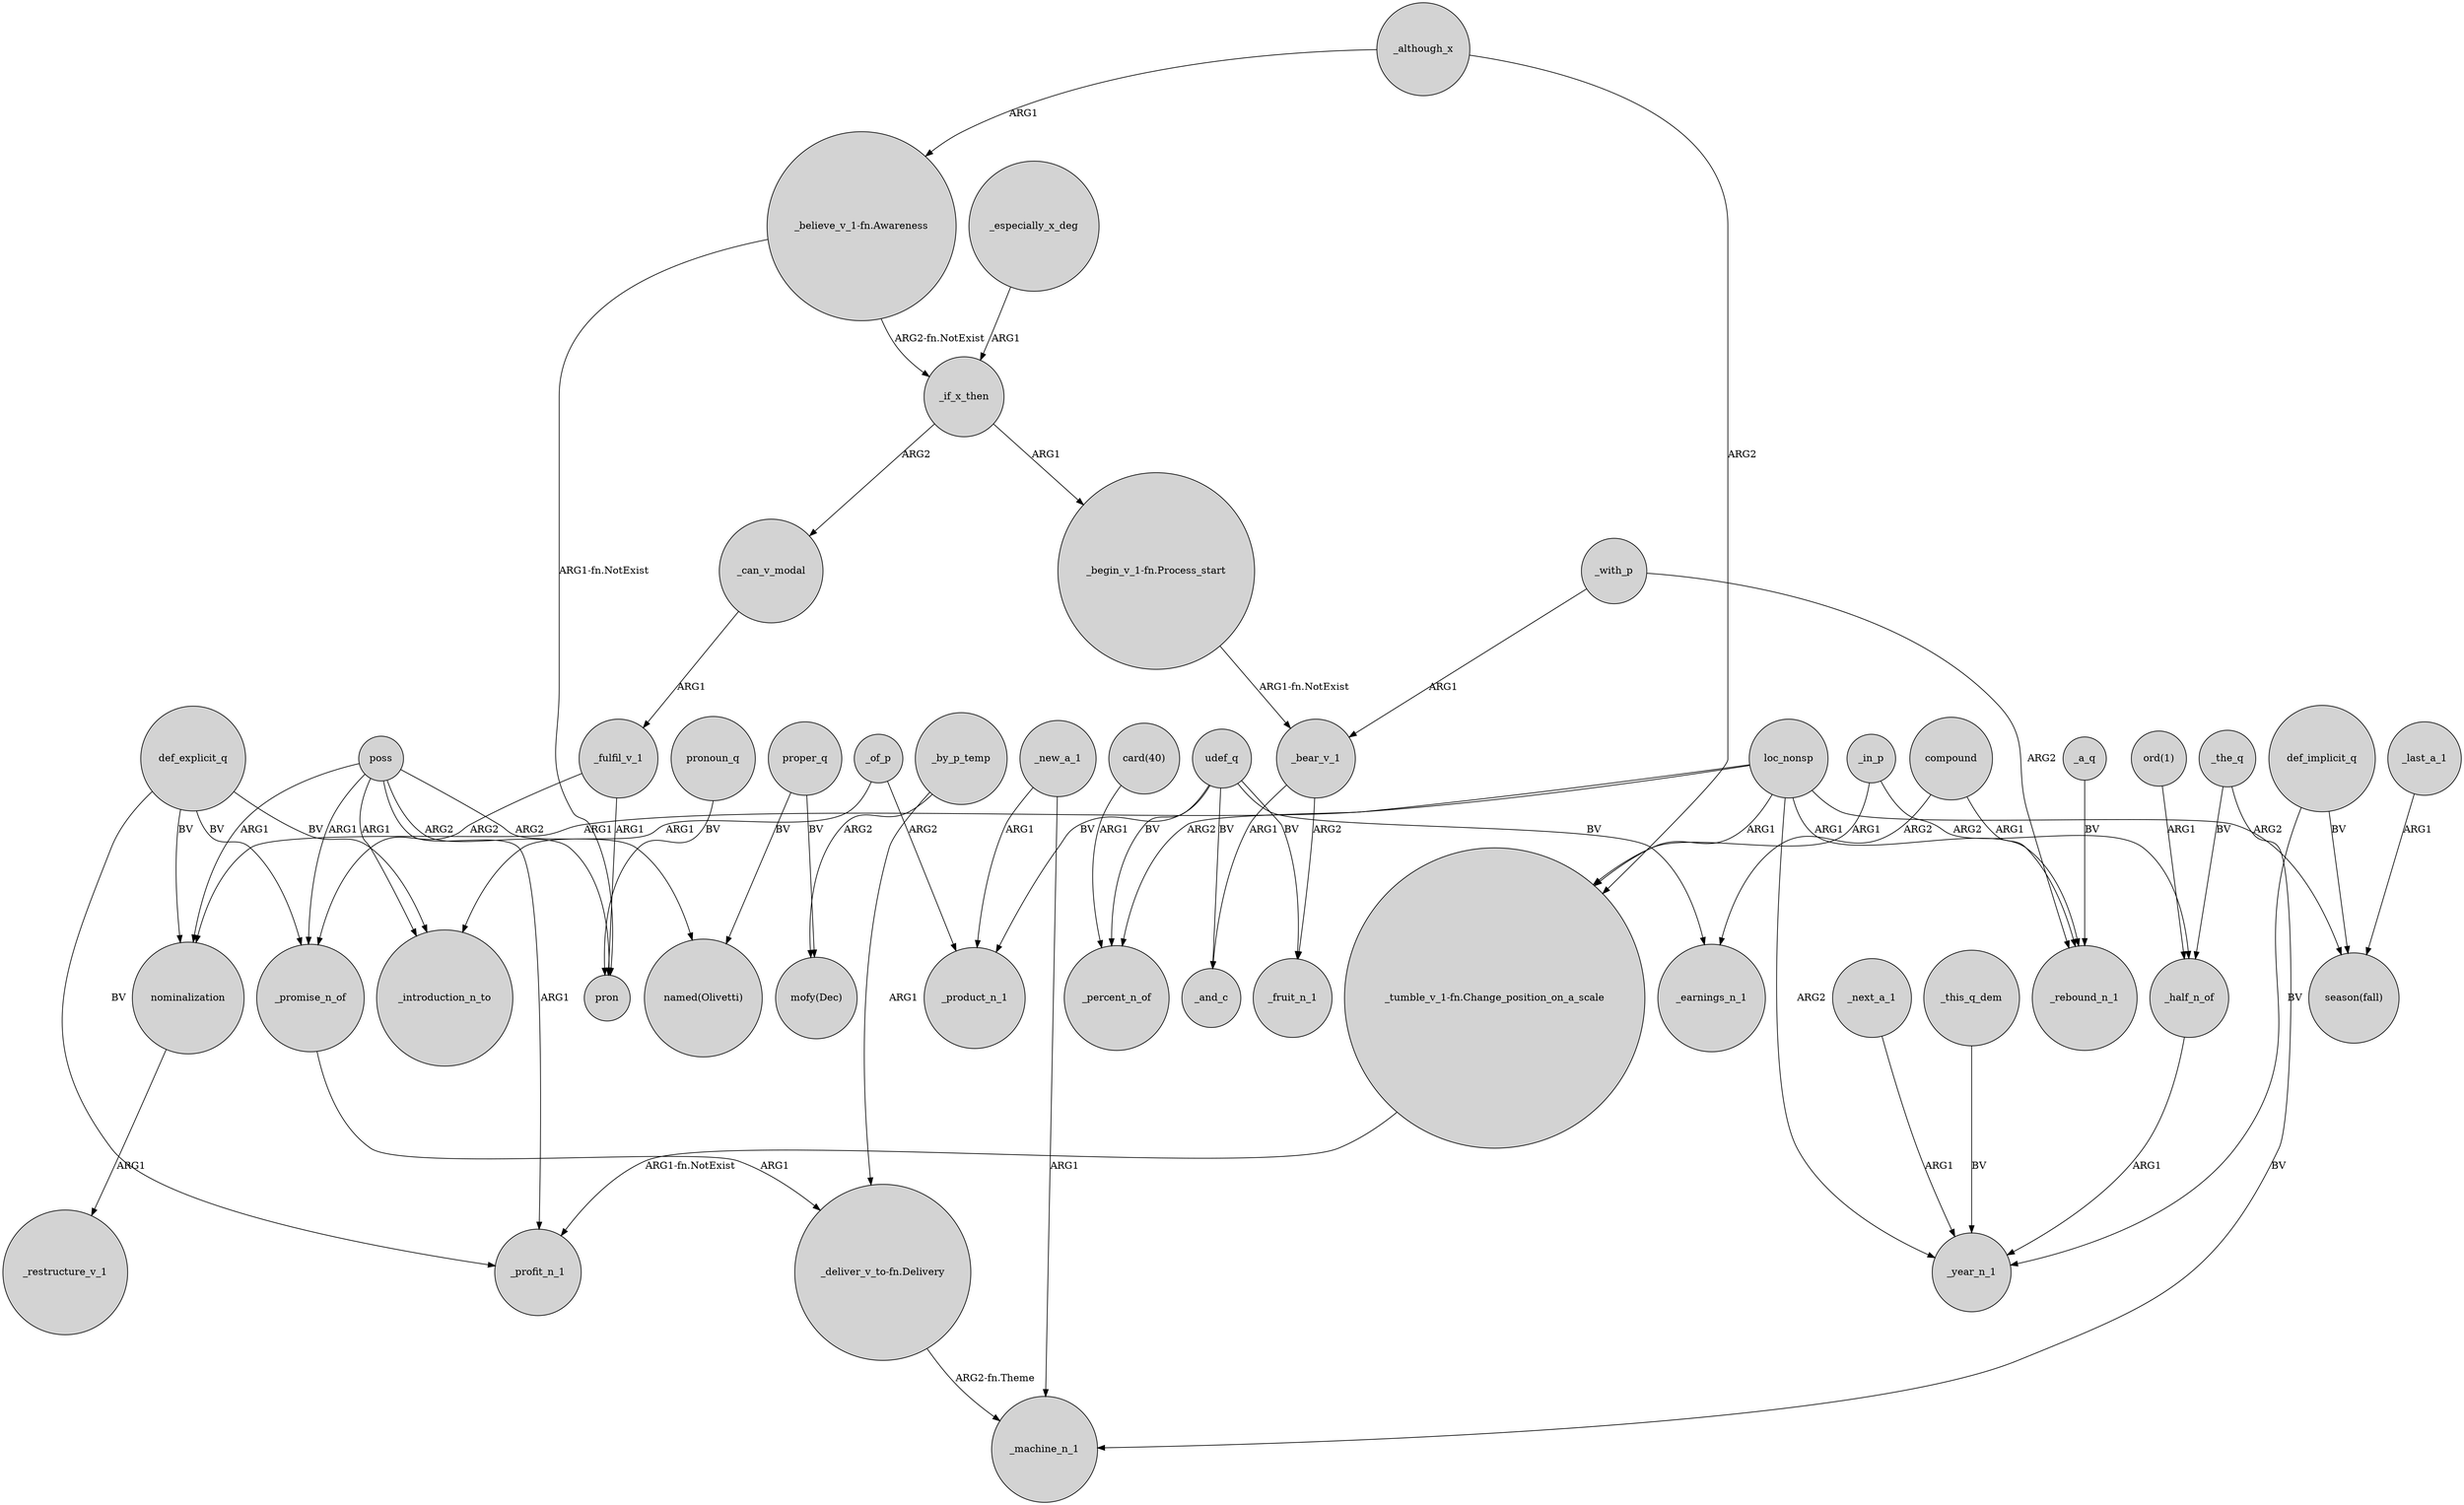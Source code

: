 digraph {
	node [shape=circle style=filled]
	_fulfil_v_1 -> _promise_n_of [label=ARG2]
	loc_nonsp -> "_tumble_v_1-fn.Change_position_on_a_scale" [label=ARG1]
	def_explicit_q -> _profit_n_1 [label=BV]
	_although_x -> "_believe_v_1-fn.Awareness" [label=ARG1]
	_with_p -> _rebound_n_1 [label=ARG2]
	poss -> pron [label=ARG2]
	def_implicit_q -> _year_n_1 [label=BV]
	"_deliver_v_to-fn.Delivery" -> _machine_n_1 [label="ARG2-fn.Theme"]
	_by_p_temp -> "mofy(Dec)" [label=ARG2]
	"card(40)" -> _percent_n_of [label=ARG1]
	"_begin_v_1-fn.Process_start" -> _bear_v_1 [label="ARG1-fn.NotExist"]
	_especially_x_deg -> _if_x_then [label=ARG1]
	proper_q -> "mofy(Dec)" [label=BV]
	loc_nonsp -> nominalization [label=ARG1]
	poss -> _promise_n_of [label=ARG1]
	_last_a_1 -> "season(fall)" [label=ARG1]
	_although_x -> "_tumble_v_1-fn.Change_position_on_a_scale" [label=ARG2]
	udef_q -> _earnings_n_1 [label=BV]
	_a_q -> _rebound_n_1 [label=BV]
	def_explicit_q -> _promise_n_of [label=BV]
	proper_q -> "named(Olivetti)" [label=BV]
	def_explicit_q -> _introduction_n_to [label=BV]
	_bear_v_1 -> _and_c [label=ARG1]
	def_implicit_q -> "season(fall)" [label=BV]
	_bear_v_1 -> _fruit_n_1 [label=ARG2]
	poss -> nominalization [label=ARG1]
	_promise_n_of -> "_deliver_v_to-fn.Delivery" [label=ARG1]
	_new_a_1 -> _product_n_1 [label=ARG1]
	nominalization -> _restructure_v_1 [label=ARG1]
	pronoun_q -> pron [label=BV]
	_if_x_then -> "_begin_v_1-fn.Process_start" [label=ARG1]
	_the_q -> _machine_n_1 [label=BV]
	"ord(1)" -> _half_n_of [label=ARG1]
	_new_a_1 -> _machine_n_1 [label=ARG1]
	loc_nonsp -> _percent_n_of [label=ARG2]
	poss -> _introduction_n_to [label=ARG1]
	loc_nonsp -> _rebound_n_1 [label=ARG1]
	"_tumble_v_1-fn.Change_position_on_a_scale" -> _profit_n_1 [label="ARG1-fn.NotExist"]
	_of_p -> _introduction_n_to [label=ARG1]
	loc_nonsp -> "season(fall)" [label=ARG2]
	_next_a_1 -> _year_n_1 [label=ARG1]
	loc_nonsp -> _year_n_1 [label=ARG2]
	_of_p -> _product_n_1 [label=ARG2]
	_can_v_modal -> _fulfil_v_1 [label=ARG1]
	compound -> _rebound_n_1 [label=ARG1]
	poss -> "named(Olivetti)" [label=ARG2]
	_in_p -> _half_n_of [label=ARG2]
	udef_q -> _product_n_1 [label=BV]
	"_believe_v_1-fn.Awareness" -> _if_x_then [label="ARG2-fn.NotExist"]
	poss -> _profit_n_1 [label=ARG1]
	def_explicit_q -> nominalization [label=BV]
	_by_p_temp -> "_deliver_v_to-fn.Delivery" [label=ARG1]
	_half_n_of -> _year_n_1 [label=ARG1]
	udef_q -> _percent_n_of [label=BV]
	_the_q -> _half_n_of [label=BV]
	compound -> _earnings_n_1 [label=ARG2]
	_with_p -> _bear_v_1 [label=ARG1]
	"_believe_v_1-fn.Awareness" -> pron [label="ARG1-fn.NotExist"]
	udef_q -> _and_c [label=BV]
	_if_x_then -> _can_v_modal [label=ARG2]
	_fulfil_v_1 -> pron [label=ARG1]
	_in_p -> "_tumble_v_1-fn.Change_position_on_a_scale" [label=ARG1]
	udef_q -> _fruit_n_1 [label=BV]
	_this_q_dem -> _year_n_1 [label=BV]
}
